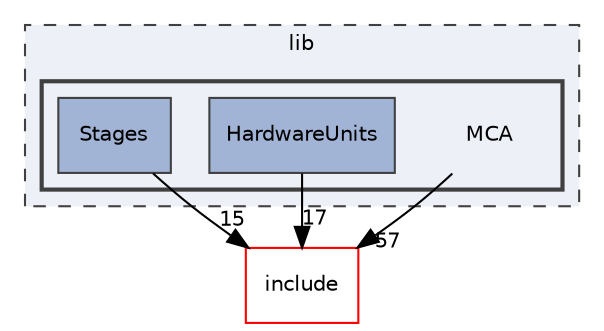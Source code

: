 digraph "lib/MCA"
{
 // LATEX_PDF_SIZE
  bgcolor="transparent";
  edge [fontname="Helvetica",fontsize="10",labelfontname="Helvetica",labelfontsize="10"];
  node [fontname="Helvetica",fontsize="10",shape="box"];
  compound=true
  subgraph clusterdir_97aefd0d527b934f1d99a682da8fe6a9 {
    graph [ bgcolor="#edf0f7", pencolor="grey25", style="filled,dashed,", label="lib", fontname="Helvetica", fontsize="10", URL="dir_97aefd0d527b934f1d99a682da8fe6a9.html"]
  subgraph clusterdir_cb45c0f3679d3f959ecd5a490a86aa87 {
    graph [ bgcolor="#edf0f7", pencolor="grey25", style="filled,bold,", label="", fontname="Helvetica", fontsize="10", URL="dir_cb45c0f3679d3f959ecd5a490a86aa87.html"]
    dir_cb45c0f3679d3f959ecd5a490a86aa87 [shape=plaintext, label="MCA"];
  dir_07b34008ddda7782874b79f0c9c3b5ab [label="HardwareUnits", style="filled,", fillcolor="#a2b4d6", color="grey25", URL="dir_07b34008ddda7782874b79f0c9c3b5ab.html"];
  dir_999af61297cf0c12b9751b0d9cf75e5d [label="Stages", style="filled,", fillcolor="#a2b4d6", color="grey25", URL="dir_999af61297cf0c12b9751b0d9cf75e5d.html"];
  }
  }
  dir_d44c64559bbebec7f509842c48db8b23 [label="include", style="", fillcolor="#edf0f7", color="red", URL="dir_d44c64559bbebec7f509842c48db8b23.html"];
  dir_cb45c0f3679d3f959ecd5a490a86aa87->dir_d44c64559bbebec7f509842c48db8b23 [headlabel="57", labeldistance=1.5 headhref="dir_000117_000082.html"];
  dir_07b34008ddda7782874b79f0c9c3b5ab->dir_d44c64559bbebec7f509842c48db8b23 [headlabel="17", labeldistance=1.5 headhref="dir_000079_000082.html"];
  dir_999af61297cf0c12b9751b0d9cf75e5d->dir_d44c64559bbebec7f509842c48db8b23 [headlabel="15", labeldistance=1.5 headhref="dir_000181_000082.html"];
}
